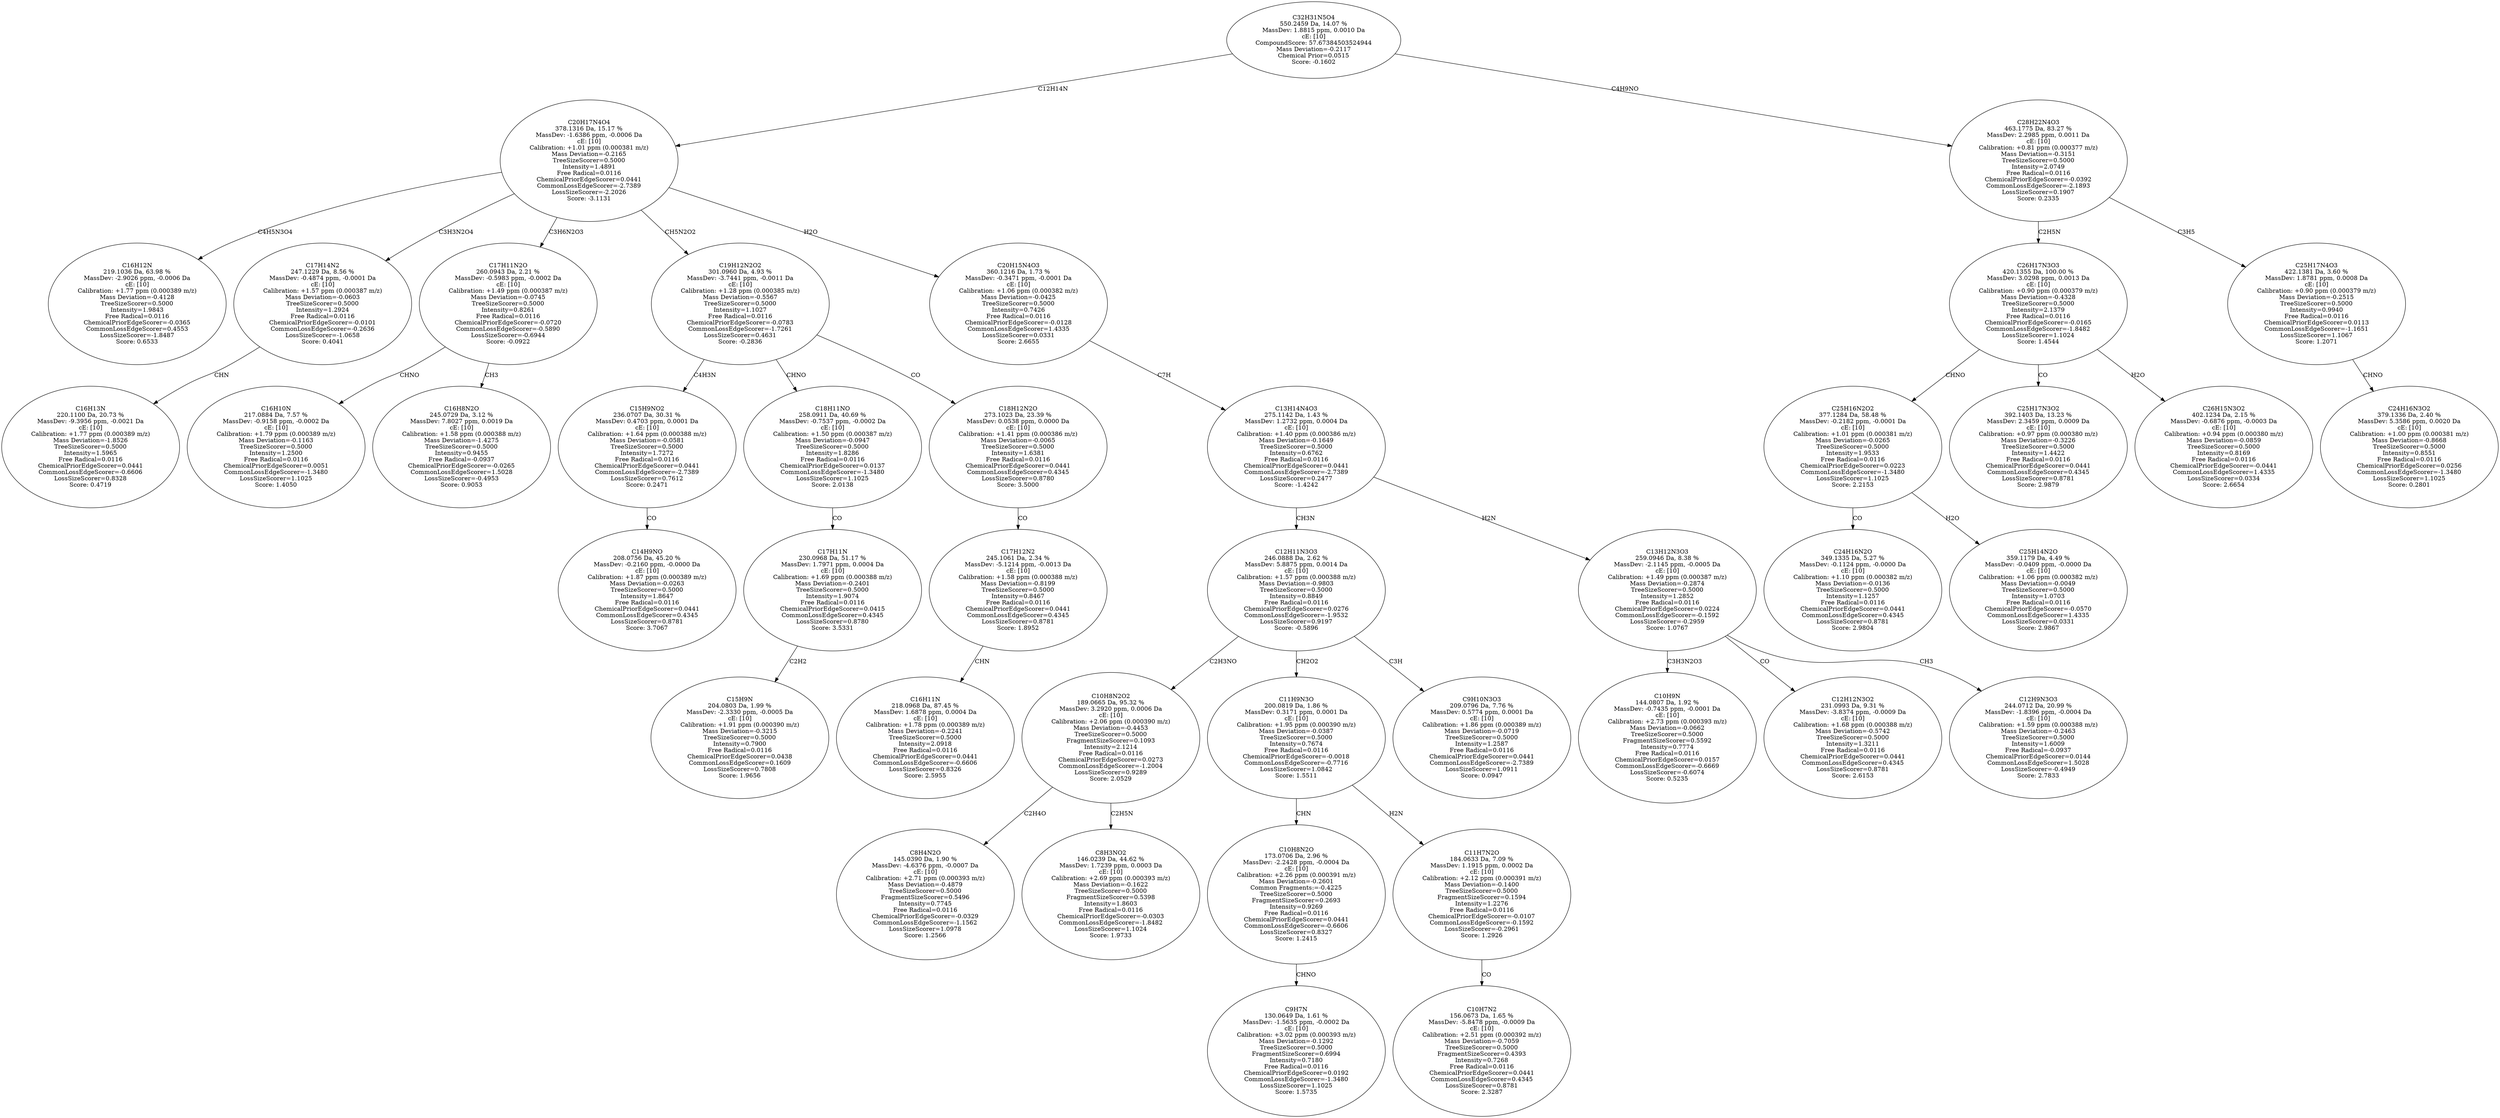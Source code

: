 strict digraph {
v1 [label="C16H12N\n219.1036 Da, 63.98 %\nMassDev: -2.9026 ppm, -0.0006 Da\ncE: [10]\nCalibration: +1.77 ppm (0.000389 m/z)\nMass Deviation=-0.4128\nTreeSizeScorer=0.5000\nIntensity=1.9843\nFree Radical=0.0116\nChemicalPriorEdgeScorer=-0.0365\nCommonLossEdgeScorer=0.4553\nLossSizeScorer=-1.8487\nScore: 0.6533"];
v2 [label="C16H13N\n220.1100 Da, 20.73 %\nMassDev: -9.3956 ppm, -0.0021 Da\ncE: [10]\nCalibration: +1.77 ppm (0.000389 m/z)\nMass Deviation=-1.8526\nTreeSizeScorer=0.5000\nIntensity=1.5965\nFree Radical=0.0116\nChemicalPriorEdgeScorer=0.0441\nCommonLossEdgeScorer=-0.6606\nLossSizeScorer=0.8328\nScore: 0.4719"];
v3 [label="C17H14N2\n247.1229 Da, 8.56 %\nMassDev: -0.4874 ppm, -0.0001 Da\ncE: [10]\nCalibration: +1.57 ppm (0.000387 m/z)\nMass Deviation=-0.0603\nTreeSizeScorer=0.5000\nIntensity=1.2924\nFree Radical=0.0116\nChemicalPriorEdgeScorer=-0.0101\nCommonLossEdgeScorer=-0.2636\nLossSizeScorer=-1.0658\nScore: 0.4041"];
v4 [label="C16H10N\n217.0884 Da, 7.57 %\nMassDev: -0.9158 ppm, -0.0002 Da\ncE: [10]\nCalibration: +1.79 ppm (0.000389 m/z)\nMass Deviation=-0.1163\nTreeSizeScorer=0.5000\nIntensity=1.2500\nFree Radical=0.0116\nChemicalPriorEdgeScorer=0.0051\nCommonLossEdgeScorer=-1.3480\nLossSizeScorer=1.1025\nScore: 1.4050"];
v5 [label="C16H8N2O\n245.0729 Da, 3.12 %\nMassDev: 7.8027 ppm, 0.0019 Da\ncE: [10]\nCalibration: +1.58 ppm (0.000388 m/z)\nMass Deviation=-1.4275\nTreeSizeScorer=0.5000\nIntensity=0.9455\nFree Radical=-0.0937\nChemicalPriorEdgeScorer=-0.0265\nCommonLossEdgeScorer=1.5028\nLossSizeScorer=-0.4953\nScore: 0.9053"];
v6 [label="C17H11N2O\n260.0943 Da, 2.21 %\nMassDev: -0.5983 ppm, -0.0002 Da\ncE: [10]\nCalibration: +1.49 ppm (0.000387 m/z)\nMass Deviation=-0.0745\nTreeSizeScorer=0.5000\nIntensity=0.8261\nFree Radical=0.0116\nChemicalPriorEdgeScorer=-0.0720\nCommonLossEdgeScorer=-0.5890\nLossSizeScorer=-0.6944\nScore: -0.0922"];
v7 [label="C14H9NO\n208.0756 Da, 45.20 %\nMassDev: -0.2160 ppm, -0.0000 Da\ncE: [10]\nCalibration: +1.87 ppm (0.000389 m/z)\nMass Deviation=-0.0263\nTreeSizeScorer=0.5000\nIntensity=1.8647\nFree Radical=0.0116\nChemicalPriorEdgeScorer=0.0441\nCommonLossEdgeScorer=0.4345\nLossSizeScorer=0.8781\nScore: 3.7067"];
v8 [label="C15H9NO2\n236.0707 Da, 30.31 %\nMassDev: 0.4703 ppm, 0.0001 Da\ncE: [10]\nCalibration: +1.64 ppm (0.000388 m/z)\nMass Deviation=-0.0581\nTreeSizeScorer=0.5000\nIntensity=1.7272\nFree Radical=0.0116\nChemicalPriorEdgeScorer=0.0441\nCommonLossEdgeScorer=-2.7389\nLossSizeScorer=0.7612\nScore: 0.2471"];
v9 [label="C15H9N\n204.0803 Da, 1.99 %\nMassDev: -2.3330 ppm, -0.0005 Da\ncE: [10]\nCalibration: +1.91 ppm (0.000390 m/z)\nMass Deviation=-0.3215\nTreeSizeScorer=0.5000\nIntensity=0.7900\nFree Radical=0.0116\nChemicalPriorEdgeScorer=0.0438\nCommonLossEdgeScorer=0.1609\nLossSizeScorer=0.7808\nScore: 1.9656"];
v10 [label="C17H11N\n230.0968 Da, 51.17 %\nMassDev: 1.7971 ppm, 0.0004 Da\ncE: [10]\nCalibration: +1.69 ppm (0.000388 m/z)\nMass Deviation=-0.2401\nTreeSizeScorer=0.5000\nIntensity=1.9074\nFree Radical=0.0116\nChemicalPriorEdgeScorer=0.0415\nCommonLossEdgeScorer=0.4345\nLossSizeScorer=0.8780\nScore: 3.5331"];
v11 [label="C18H11NO\n258.0911 Da, 40.69 %\nMassDev: -0.7537 ppm, -0.0002 Da\ncE: [10]\nCalibration: +1.50 ppm (0.000387 m/z)\nMass Deviation=-0.0947\nTreeSizeScorer=0.5000\nIntensity=1.8286\nFree Radical=0.0116\nChemicalPriorEdgeScorer=0.0137\nCommonLossEdgeScorer=-1.3480\nLossSizeScorer=1.1025\nScore: 2.0138"];
v12 [label="C16H11N\n218.0968 Da, 87.45 %\nMassDev: 1.6878 ppm, 0.0004 Da\ncE: [10]\nCalibration: +1.78 ppm (0.000389 m/z)\nMass Deviation=-0.2241\nTreeSizeScorer=0.5000\nIntensity=2.0918\nFree Radical=0.0116\nChemicalPriorEdgeScorer=0.0441\nCommonLossEdgeScorer=-0.6606\nLossSizeScorer=0.8326\nScore: 2.5955"];
v13 [label="C17H12N2\n245.1061 Da, 2.34 %\nMassDev: -5.1214 ppm, -0.0013 Da\ncE: [10]\nCalibration: +1.58 ppm (0.000388 m/z)\nMass Deviation=-0.8199\nTreeSizeScorer=0.5000\nIntensity=0.8467\nFree Radical=0.0116\nChemicalPriorEdgeScorer=0.0441\nCommonLossEdgeScorer=0.4345\nLossSizeScorer=0.8781\nScore: 1.8952"];
v14 [label="C18H12N2O\n273.1023 Da, 23.39 %\nMassDev: 0.0538 ppm, 0.0000 Da\ncE: [10]\nCalibration: +1.41 ppm (0.000386 m/z)\nMass Deviation=-0.0065\nTreeSizeScorer=0.5000\nIntensity=1.6381\nFree Radical=0.0116\nChemicalPriorEdgeScorer=0.0441\nCommonLossEdgeScorer=0.4345\nLossSizeScorer=0.8780\nScore: 3.5000"];
v15 [label="C19H12N2O2\n301.0960 Da, 4.93 %\nMassDev: -3.7441 ppm, -0.0011 Da\ncE: [10]\nCalibration: +1.28 ppm (0.000385 m/z)\nMass Deviation=-0.5567\nTreeSizeScorer=0.5000\nIntensity=1.1027\nFree Radical=0.0116\nChemicalPriorEdgeScorer=-0.0783\nCommonLossEdgeScorer=-1.7261\nLossSizeScorer=0.4631\nScore: -0.2836"];
v16 [label="C8H4N2O\n145.0390 Da, 1.90 %\nMassDev: -4.6376 ppm, -0.0007 Da\ncE: [10]\nCalibration: +2.71 ppm (0.000393 m/z)\nMass Deviation=-0.4879\nTreeSizeScorer=0.5000\nFragmentSizeScorer=0.5496\nIntensity=0.7745\nFree Radical=0.0116\nChemicalPriorEdgeScorer=-0.0329\nCommonLossEdgeScorer=-1.1562\nLossSizeScorer=1.0978\nScore: 1.2566"];
v17 [label="C8H3NO2\n146.0239 Da, 44.62 %\nMassDev: 1.7239 ppm, 0.0003 Da\ncE: [10]\nCalibration: +2.69 ppm (0.000393 m/z)\nMass Deviation=-0.1622\nTreeSizeScorer=0.5000\nFragmentSizeScorer=0.5398\nIntensity=1.8603\nFree Radical=0.0116\nChemicalPriorEdgeScorer=-0.0303\nCommonLossEdgeScorer=-1.8482\nLossSizeScorer=1.1024\nScore: 1.9733"];
v18 [label="C10H8N2O2\n189.0665 Da, 95.32 %\nMassDev: 3.2920 ppm, 0.0006 Da\ncE: [10]\nCalibration: +2.06 ppm (0.000390 m/z)\nMass Deviation=-0.4453\nTreeSizeScorer=0.5000\nFragmentSizeScorer=0.1093\nIntensity=2.1214\nFree Radical=0.0116\nChemicalPriorEdgeScorer=0.0273\nCommonLossEdgeScorer=-1.2004\nLossSizeScorer=0.9289\nScore: 2.0529"];
v19 [label="C9H7N\n130.0649 Da, 1.61 %\nMassDev: -1.5635 ppm, -0.0002 Da\ncE: [10]\nCalibration: +3.02 ppm (0.000393 m/z)\nMass Deviation=-0.1292\nTreeSizeScorer=0.5000\nFragmentSizeScorer=0.6994\nIntensity=0.7180\nFree Radical=0.0116\nChemicalPriorEdgeScorer=0.0192\nCommonLossEdgeScorer=-1.3480\nLossSizeScorer=1.1025\nScore: 1.5735"];
v20 [label="C10H8N2O\n173.0706 Da, 2.96 %\nMassDev: -2.2428 ppm, -0.0004 Da\ncE: [10]\nCalibration: +2.26 ppm (0.000391 m/z)\nMass Deviation=-0.2601\nCommon Fragments:=-0.4225\nTreeSizeScorer=0.5000\nFragmentSizeScorer=0.2693\nIntensity=0.9269\nFree Radical=0.0116\nChemicalPriorEdgeScorer=0.0441\nCommonLossEdgeScorer=-0.6606\nLossSizeScorer=0.8327\nScore: 1.2415"];
v21 [label="C10H7N2\n156.0673 Da, 1.65 %\nMassDev: -5.8478 ppm, -0.0009 Da\ncE: [10]\nCalibration: +2.51 ppm (0.000392 m/z)\nMass Deviation=-0.7059\nTreeSizeScorer=0.5000\nFragmentSizeScorer=0.4393\nIntensity=0.7268\nFree Radical=0.0116\nChemicalPriorEdgeScorer=0.0441\nCommonLossEdgeScorer=0.4345\nLossSizeScorer=0.8781\nScore: 2.3287"];
v22 [label="C11H7N2O\n184.0633 Da, 7.09 %\nMassDev: 1.1915 ppm, 0.0002 Da\ncE: [10]\nCalibration: +2.12 ppm (0.000391 m/z)\nMass Deviation=-0.1400\nTreeSizeScorer=0.5000\nFragmentSizeScorer=0.1594\nIntensity=1.2276\nFree Radical=0.0116\nChemicalPriorEdgeScorer=-0.0107\nCommonLossEdgeScorer=-0.1592\nLossSizeScorer=-0.2961\nScore: 1.2926"];
v23 [label="C11H9N3O\n200.0819 Da, 1.86 %\nMassDev: 0.3171 ppm, 0.0001 Da\ncE: [10]\nCalibration: +1.95 ppm (0.000390 m/z)\nMass Deviation=-0.0387\nTreeSizeScorer=0.5000\nIntensity=0.7674\nFree Radical=0.0116\nChemicalPriorEdgeScorer=-0.0018\nCommonLossEdgeScorer=-0.7716\nLossSizeScorer=1.0842\nScore: 1.5511"];
v24 [label="C9H10N3O3\n209.0796 Da, 7.76 %\nMassDev: 0.5774 ppm, 0.0001 Da\ncE: [10]\nCalibration: +1.86 ppm (0.000389 m/z)\nMass Deviation=-0.0719\nTreeSizeScorer=0.5000\nIntensity=1.2587\nFree Radical=0.0116\nChemicalPriorEdgeScorer=0.0441\nCommonLossEdgeScorer=-2.7389\nLossSizeScorer=1.0911\nScore: 0.0947"];
v25 [label="C12H11N3O3\n246.0888 Da, 2.62 %\nMassDev: 5.8875 ppm, 0.0014 Da\ncE: [10]\nCalibration: +1.57 ppm (0.000388 m/z)\nMass Deviation=-0.9803\nTreeSizeScorer=0.5000\nIntensity=0.8849\nFree Radical=0.0116\nChemicalPriorEdgeScorer=0.0276\nCommonLossEdgeScorer=-1.9532\nLossSizeScorer=0.9197\nScore: -0.5896"];
v26 [label="C10H9N\n144.0807 Da, 1.92 %\nMassDev: -0.7435 ppm, -0.0001 Da\ncE: [10]\nCalibration: +2.73 ppm (0.000393 m/z)\nMass Deviation=-0.0662\nTreeSizeScorer=0.5000\nFragmentSizeScorer=0.5592\nIntensity=0.7774\nFree Radical=0.0116\nChemicalPriorEdgeScorer=0.0157\nCommonLossEdgeScorer=-0.6669\nLossSizeScorer=-0.6074\nScore: 0.5235"];
v27 [label="C12H12N3O2\n231.0993 Da, 9.31 %\nMassDev: -3.8374 ppm, -0.0009 Da\ncE: [10]\nCalibration: +1.68 ppm (0.000388 m/z)\nMass Deviation=-0.5742\nTreeSizeScorer=0.5000\nIntensity=1.3211\nFree Radical=0.0116\nChemicalPriorEdgeScorer=0.0441\nCommonLossEdgeScorer=0.4345\nLossSizeScorer=0.8781\nScore: 2.6153"];
v28 [label="C12H9N3O3\n244.0712 Da, 20.99 %\nMassDev: -1.8396 ppm, -0.0004 Da\ncE: [10]\nCalibration: +1.59 ppm (0.000388 m/z)\nMass Deviation=-0.2463\nTreeSizeScorer=0.5000\nIntensity=1.6009\nFree Radical=-0.0937\nChemicalPriorEdgeScorer=0.0144\nCommonLossEdgeScorer=1.5028\nLossSizeScorer=-0.4949\nScore: 2.7833"];
v29 [label="C13H12N3O3\n259.0946 Da, 8.38 %\nMassDev: -2.1145 ppm, -0.0005 Da\ncE: [10]\nCalibration: +1.49 ppm (0.000387 m/z)\nMass Deviation=-0.2874\nTreeSizeScorer=0.5000\nIntensity=1.2852\nFree Radical=0.0116\nChemicalPriorEdgeScorer=0.0224\nCommonLossEdgeScorer=-0.1592\nLossSizeScorer=-0.2959\nScore: 1.0767"];
v30 [label="C13H14N4O3\n275.1142 Da, 1.43 %\nMassDev: 1.2732 ppm, 0.0004 Da\ncE: [10]\nCalibration: +1.40 ppm (0.000386 m/z)\nMass Deviation=-0.1649\nTreeSizeScorer=0.5000\nIntensity=0.6762\nFree Radical=0.0116\nChemicalPriorEdgeScorer=0.0441\nCommonLossEdgeScorer=-2.7389\nLossSizeScorer=0.2477\nScore: -1.4242"];
v31 [label="C20H15N4O3\n360.1216 Da, 1.73 %\nMassDev: -0.3471 ppm, -0.0001 Da\ncE: [10]\nCalibration: +1.06 ppm (0.000382 m/z)\nMass Deviation=-0.0425\nTreeSizeScorer=0.5000\nIntensity=0.7426\nFree Radical=0.0116\nChemicalPriorEdgeScorer=-0.0128\nCommonLossEdgeScorer=1.4335\nLossSizeScorer=0.0331\nScore: 2.6655"];
v32 [label="C20H17N4O4\n378.1316 Da, 15.17 %\nMassDev: -1.6386 ppm, -0.0006 Da\ncE: [10]\nCalibration: +1.01 ppm (0.000381 m/z)\nMass Deviation=-0.2165\nTreeSizeScorer=0.5000\nIntensity=1.4891\nFree Radical=0.0116\nChemicalPriorEdgeScorer=0.0441\nCommonLossEdgeScorer=-2.7389\nLossSizeScorer=-2.2026\nScore: -3.1131"];
v33 [label="C24H16N2O\n349.1335 Da, 5.27 %\nMassDev: -0.1124 ppm, -0.0000 Da\ncE: [10]\nCalibration: +1.10 ppm (0.000382 m/z)\nMass Deviation=-0.0136\nTreeSizeScorer=0.5000\nIntensity=1.1257\nFree Radical=0.0116\nChemicalPriorEdgeScorer=0.0441\nCommonLossEdgeScorer=0.4345\nLossSizeScorer=0.8781\nScore: 2.9804"];
v34 [label="C25H14N2O\n359.1179 Da, 4.49 %\nMassDev: -0.0409 ppm, -0.0000 Da\ncE: [10]\nCalibration: +1.06 ppm (0.000382 m/z)\nMass Deviation=-0.0049\nTreeSizeScorer=0.5000\nIntensity=1.0703\nFree Radical=0.0116\nChemicalPriorEdgeScorer=-0.0570\nCommonLossEdgeScorer=1.4335\nLossSizeScorer=0.0331\nScore: 2.9867"];
v35 [label="C25H16N2O2\n377.1284 Da, 58.48 %\nMassDev: -0.2182 ppm, -0.0001 Da\ncE: [10]\nCalibration: +1.01 ppm (0.000381 m/z)\nMass Deviation=-0.0265\nTreeSizeScorer=0.5000\nIntensity=1.9533\nFree Radical=0.0116\nChemicalPriorEdgeScorer=0.0223\nCommonLossEdgeScorer=-1.3480\nLossSizeScorer=1.1025\nScore: 2.2153"];
v36 [label="C25H17N3O2\n392.1403 Da, 13.23 %\nMassDev: 2.3459 ppm, 0.0009 Da\ncE: [10]\nCalibration: +0.97 ppm (0.000380 m/z)\nMass Deviation=-0.3226\nTreeSizeScorer=0.5000\nIntensity=1.4422\nFree Radical=0.0116\nChemicalPriorEdgeScorer=0.0441\nCommonLossEdgeScorer=0.4345\nLossSizeScorer=0.8781\nScore: 2.9879"];
v37 [label="C26H15N3O2\n402.1234 Da, 2.15 %\nMassDev: -0.6876 ppm, -0.0003 Da\ncE: [10]\nCalibration: +0.94 ppm (0.000380 m/z)\nMass Deviation=-0.0859\nTreeSizeScorer=0.5000\nIntensity=0.8169\nFree Radical=0.0116\nChemicalPriorEdgeScorer=-0.0441\nCommonLossEdgeScorer=1.4335\nLossSizeScorer=0.0334\nScore: 2.6654"];
v38 [label="C26H17N3O3\n420.1355 Da, 100.00 %\nMassDev: 3.0298 ppm, 0.0013 Da\ncE: [10]\nCalibration: +0.90 ppm (0.000379 m/z)\nMass Deviation=-0.4328\nTreeSizeScorer=0.5000\nIntensity=2.1379\nFree Radical=0.0116\nChemicalPriorEdgeScorer=-0.0165\nCommonLossEdgeScorer=-1.8482\nLossSizeScorer=1.1024\nScore: 1.4544"];
v39 [label="C24H16N3O2\n379.1336 Da, 2.40 %\nMassDev: 5.3586 ppm, 0.0020 Da\ncE: [10]\nCalibration: +1.00 ppm (0.000381 m/z)\nMass Deviation=-0.8668\nTreeSizeScorer=0.5000\nIntensity=0.8551\nFree Radical=0.0116\nChemicalPriorEdgeScorer=0.0256\nCommonLossEdgeScorer=-1.3480\nLossSizeScorer=1.1025\nScore: 0.2801"];
v40 [label="C25H17N4O3\n422.1381 Da, 3.60 %\nMassDev: 1.8781 ppm, 0.0008 Da\ncE: [10]\nCalibration: +0.90 ppm (0.000379 m/z)\nMass Deviation=-0.2515\nTreeSizeScorer=0.5000\nIntensity=0.9940\nFree Radical=0.0116\nChemicalPriorEdgeScorer=0.0113\nCommonLossEdgeScorer=-1.1651\nLossSizeScorer=1.1067\nScore: 1.2071"];
v41 [label="C28H22N4O3\n463.1775 Da, 83.27 %\nMassDev: 2.2985 ppm, 0.0011 Da\ncE: [10]\nCalibration: +0.81 ppm (0.000377 m/z)\nMass Deviation=-0.3151\nTreeSizeScorer=0.5000\nIntensity=2.0749\nFree Radical=0.0116\nChemicalPriorEdgeScorer=-0.0392\nCommonLossEdgeScorer=-2.1893\nLossSizeScorer=0.1907\nScore: 0.2335"];
v42 [label="C32H31N5O4\n550.2459 Da, 14.07 %\nMassDev: 1.8815 ppm, 0.0010 Da\ncE: [10]\nCompoundScore: 57.67384503524944\nMass Deviation=-0.2117\nChemical Prior=0.0515\nScore: -0.1602"];
v32 -> v1 [label="C4H5N3O4"];
v3 -> v2 [label="CHN"];
v32 -> v3 [label="C3H3N2O4"];
v6 -> v4 [label="CHNO"];
v6 -> v5 [label="CH3"];
v32 -> v6 [label="C3H6N2O3"];
v8 -> v7 [label="CO"];
v15 -> v8 [label="C4H3N"];
v10 -> v9 [label="C2H2"];
v11 -> v10 [label="CO"];
v15 -> v11 [label="CHNO"];
v13 -> v12 [label="CHN"];
v14 -> v13 [label="CO"];
v15 -> v14 [label="CO"];
v32 -> v15 [label="CH5N2O2"];
v18 -> v16 [label="C2H4O"];
v18 -> v17 [label="C2H5N"];
v25 -> v18 [label="C2H3NO"];
v20 -> v19 [label="CHNO"];
v23 -> v20 [label="CHN"];
v22 -> v21 [label="CO"];
v23 -> v22 [label="H2N"];
v25 -> v23 [label="CH2O2"];
v25 -> v24 [label="C3H"];
v30 -> v25 [label="CH3N"];
v29 -> v26 [label="C3H3N2O3"];
v29 -> v27 [label="CO"];
v29 -> v28 [label="CH3"];
v30 -> v29 [label="H2N"];
v31 -> v30 [label="C7H"];
v32 -> v31 [label="H2O"];
v42 -> v32 [label="C12H14N"];
v35 -> v33 [label="CO"];
v35 -> v34 [label="H2O"];
v38 -> v35 [label="CHNO"];
v38 -> v36 [label="CO"];
v38 -> v37 [label="H2O"];
v41 -> v38 [label="C2H5N"];
v40 -> v39 [label="CHNO"];
v41 -> v40 [label="C3H5"];
v42 -> v41 [label="C4H9NO"];
}